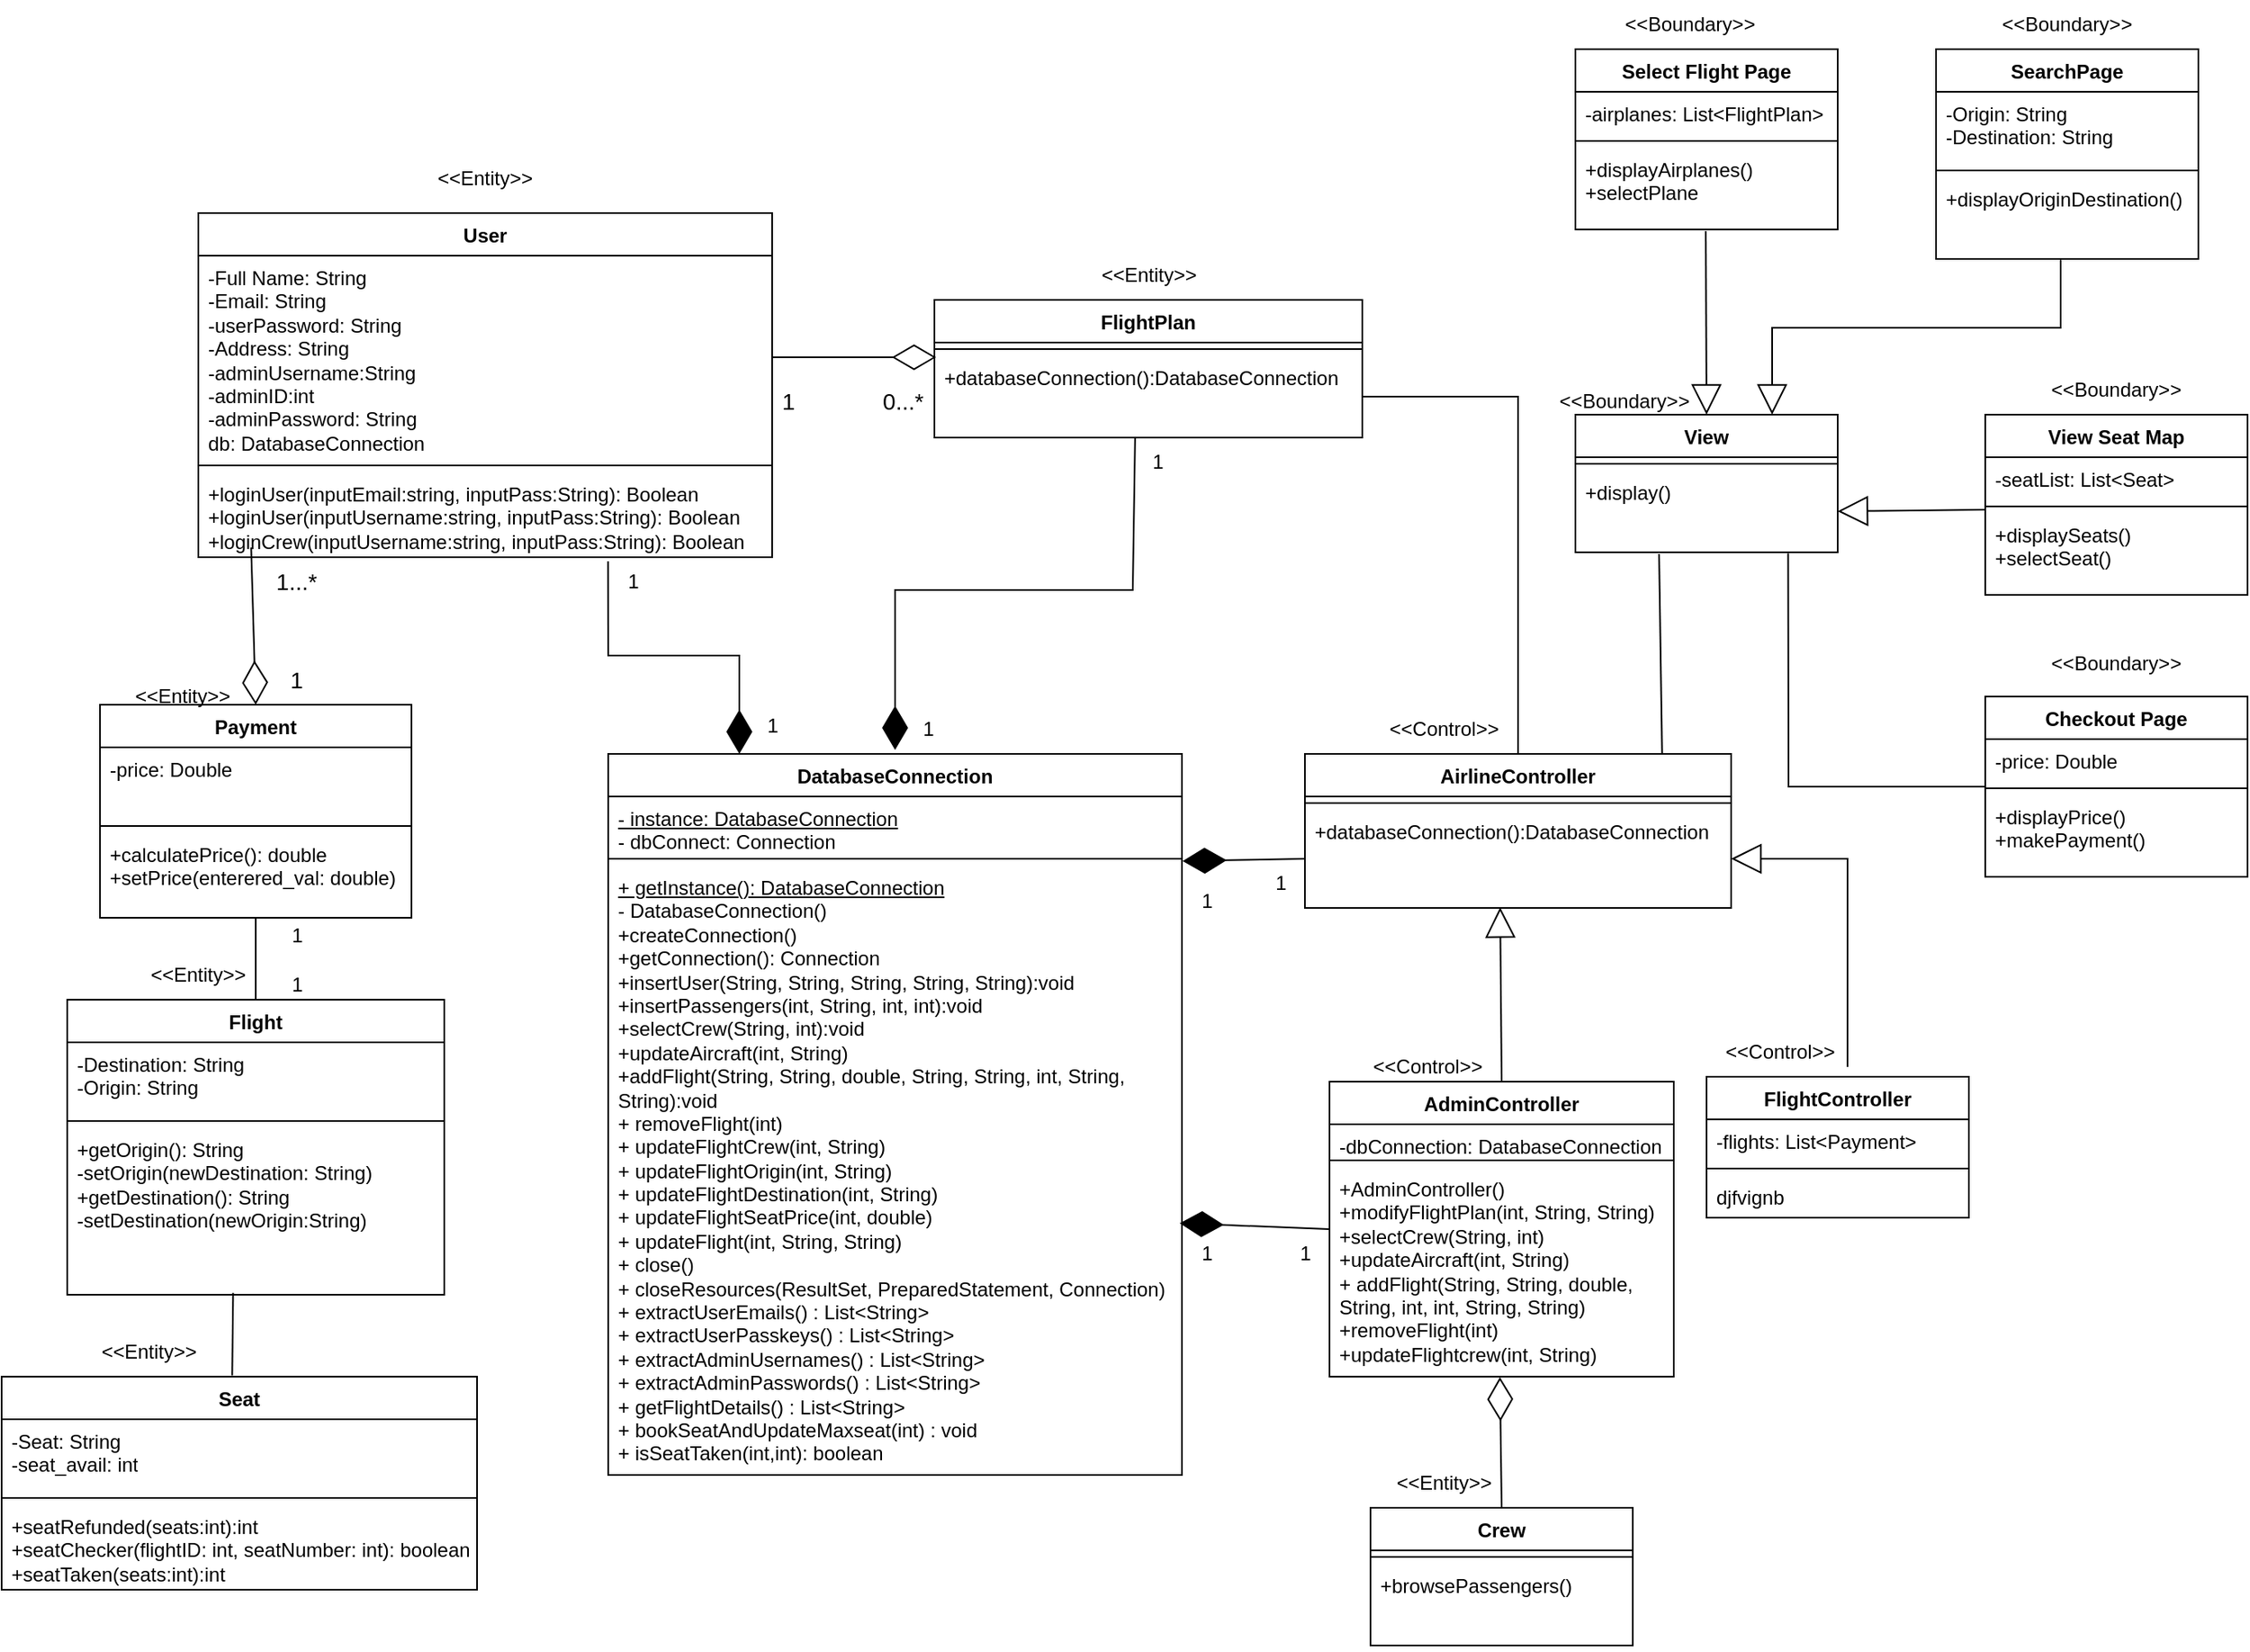 <mxfile version="22.1.5" type="google">
  <diagram id="C5RBs43oDa-KdzZeNtuy" name="Page-1">
    <mxGraphModel grid="1" page="1" gridSize="10" guides="1" tooltips="1" connect="1" arrows="1" fold="1" pageScale="1" pageWidth="827" pageHeight="1169" math="0" shadow="0">
      <root>
        <mxCell id="WIyWlLk6GJQsqaUBKTNV-0" />
        <mxCell id="WIyWlLk6GJQsqaUBKTNV-1" parent="WIyWlLk6GJQsqaUBKTNV-0" />
        <mxCell id="6pDcwxecMCzJk17_jxcg-12" value="" style="endArrow=block;endSize=16;endFill=0;html=1;rounded=0;exitX=0.497;exitY=1.02;exitDx=0;exitDy=0;entryX=0.5;entryY=0;entryDx=0;entryDy=0;exitPerimeter=0;" edge="1" parent="WIyWlLk6GJQsqaUBKTNV-1" source="Yz03TkBFd3FAtbBoqeUl-18" target="Yz03TkBFd3FAtbBoqeUl-6">
          <mxGeometry width="160" relative="1" as="geometry">
            <mxPoint x="360" y="264.5" as="sourcePoint" />
            <mxPoint x="230" y="391.5" as="targetPoint" />
          </mxGeometry>
        </mxCell>
        <mxCell id="6pDcwxecMCzJk17_jxcg-15" value="" style="endArrow=none;html=1;rounded=0;exitX=0;exitY=0.5;exitDx=0;exitDy=0;entryX=0.811;entryY=1.013;entryDx=0;entryDy=0;entryPerimeter=0;" edge="1" parent="WIyWlLk6GJQsqaUBKTNV-1" source="Yz03TkBFd3FAtbBoqeUl-27" target="Yz03TkBFd3FAtbBoqeUl-9">
          <mxGeometry width="50" height="50" relative="1" as="geometry">
            <mxPoint x="720" y="590" as="sourcePoint" />
            <mxPoint x="635" y="314" as="targetPoint" />
            <Array as="points">
              <mxPoint x="280" y="640" />
            </Array>
          </mxGeometry>
        </mxCell>
        <mxCell id="6pDcwxecMCzJk17_jxcg-11" value="" style="endArrow=none;html=1;rounded=0;exitX=0.838;exitY=0;exitDx=0;exitDy=0;entryX=0.319;entryY=1.02;entryDx=0;entryDy=0;entryPerimeter=0;exitPerimeter=0;" edge="1" parent="WIyWlLk6GJQsqaUBKTNV-1" source="6pDcwxecMCzJk17_jxcg-34" target="Yz03TkBFd3FAtbBoqeUl-9">
          <mxGeometry width="50" height="50" relative="1" as="geometry">
            <mxPoint x="495" y="440" as="sourcePoint" />
            <mxPoint x="565" y="314" as="targetPoint" />
          </mxGeometry>
        </mxCell>
        <mxCell id="6pDcwxecMCzJk17_jxcg-9" value="" style="endArrow=block;endSize=16;endFill=0;html=1;rounded=0;exitX=0.5;exitY=0;exitDx=0;exitDy=0;entryX=0.458;entryY=0.994;entryDx=0;entryDy=0;entryPerimeter=0;" edge="1" parent="WIyWlLk6GJQsqaUBKTNV-1" target="6pDcwxecMCzJk17_jxcg-37" source="XVTEqxzYhXXpI4xNcSpc-2">
          <mxGeometry width="160" relative="1" as="geometry">
            <mxPoint x="260" y="730" as="sourcePoint" />
            <mxPoint x="428" y="687.012" as="targetPoint" />
          </mxGeometry>
        </mxCell>
        <mxCell id="Yz03TkBFd3FAtbBoqeUl-4" value="" style="endArrow=none;html=1;rounded=0;exitX=0.5;exitY=0;exitDx=0;exitDy=0;entryX=1;entryY=0.5;entryDx=0;entryDy=0;" edge="1" parent="WIyWlLk6GJQsqaUBKTNV-1" source="6pDcwxecMCzJk17_jxcg-34" target="LZ5K889gVJkAt_bsuOOK-11">
          <mxGeometry width="50" height="50" relative="1" as="geometry">
            <mxPoint x="425" y="440" as="sourcePoint" />
            <mxPoint x="404" y="213" as="targetPoint" />
            <Array as="points">
              <mxPoint x="115" y="402" />
            </Array>
          </mxGeometry>
        </mxCell>
        <mxCell id="6pDcwxecMCzJk17_jxcg-13" value="" style="endArrow=block;endSize=16;endFill=0;html=1;rounded=0;exitX=0.475;exitY=1.012;exitDx=0;exitDy=0;exitPerimeter=0;entryX=0.75;entryY=0;entryDx=0;entryDy=0;" edge="1" parent="WIyWlLk6GJQsqaUBKTNV-1" source="Yz03TkBFd3FAtbBoqeUl-13" target="Yz03TkBFd3FAtbBoqeUl-6">
          <mxGeometry width="160" relative="1" as="geometry">
            <mxPoint x="790" y="267" as="sourcePoint" />
            <mxPoint x="446" y="370" as="targetPoint" />
            <Array as="points">
              <mxPoint x="446" y="360" />
              <mxPoint x="270" y="360" />
            </Array>
          </mxGeometry>
        </mxCell>
        <mxCell id="6pDcwxecMCzJk17_jxcg-18" value="&amp;lt;&amp;lt;Control&amp;gt;&amp;gt;" style="text;html=1;strokeColor=none;fillColor=none;align=center;verticalAlign=middle;whiteSpace=wrap;rounded=0;" vertex="1" parent="WIyWlLk6GJQsqaUBKTNV-1">
          <mxGeometry x="40" y="590" width="60" height="30" as="geometry" />
        </mxCell>
        <mxCell id="6pDcwxecMCzJk17_jxcg-16" value="&amp;lt;&amp;lt;Control&amp;gt;&amp;gt;" style="text;html=1;strokeColor=none;fillColor=none;align=center;verticalAlign=middle;whiteSpace=wrap;rounded=0;" vertex="1" parent="WIyWlLk6GJQsqaUBKTNV-1">
          <mxGeometry x="30" y="796" width="60" height="30" as="geometry" />
        </mxCell>
        <mxCell id="6pDcwxecMCzJk17_jxcg-14" value="" style="endArrow=block;endSize=16;endFill=0;html=1;rounded=0;exitX=0;exitY=-0.04;exitDx=0;exitDy=0;entryX=1;entryY=0.5;entryDx=0;entryDy=0;exitPerimeter=0;" edge="1" parent="WIyWlLk6GJQsqaUBKTNV-1" source="Yz03TkBFd3FAtbBoqeUl-22" target="Yz03TkBFd3FAtbBoqeUl-9">
          <mxGeometry width="160" relative="1" as="geometry">
            <mxPoint x="770" y="477" as="sourcePoint" />
            <mxPoint x="670" y="300.5" as="targetPoint" />
          </mxGeometry>
        </mxCell>
        <mxCell id="6pDcwxecMCzJk17_jxcg-20" value="&amp;lt;&amp;lt;Boundary&amp;gt;&amp;gt;" style="text;html=1;strokeColor=none;fillColor=none;align=center;verticalAlign=middle;whiteSpace=wrap;rounded=0;" vertex="1" parent="WIyWlLk6GJQsqaUBKTNV-1">
          <mxGeometry x="190" y="160" width="60" height="30" as="geometry" />
        </mxCell>
        <mxCell id="6pDcwxecMCzJk17_jxcg-19" value="&amp;lt;&amp;lt;Boundary&amp;gt;&amp;gt;" style="text;html=1;strokeColor=none;fillColor=none;align=center;verticalAlign=middle;whiteSpace=wrap;rounded=0;" vertex="1" parent="WIyWlLk6GJQsqaUBKTNV-1">
          <mxGeometry x="150" y="390" width="60" height="30" as="geometry" />
        </mxCell>
        <mxCell id="6pDcwxecMCzJk17_jxcg-17" value="&amp;lt;&amp;lt;Control&amp;gt;&amp;gt;" style="text;html=1;strokeColor=none;fillColor=none;align=center;verticalAlign=middle;whiteSpace=wrap;rounded=0;" vertex="1" parent="WIyWlLk6GJQsqaUBKTNV-1">
          <mxGeometry x="245" y="787" width="60" height="30" as="geometry" />
        </mxCell>
        <mxCell id="Yz03TkBFd3FAtbBoqeUl-5" value="" style="endArrow=none;html=1;rounded=0;entryX=0.44;entryY=0.989;entryDx=0;entryDy=0;entryPerimeter=0;exitX=0.485;exitY=-0.006;exitDx=0;exitDy=0;exitPerimeter=0;" edge="1" parent="WIyWlLk6GJQsqaUBKTNV-1" source="bgtgCMK5aEXu05F9IUnw-32" target="bgtgCMK5aEXu05F9IUnw-29">
          <mxGeometry width="50" height="50" relative="1" as="geometry">
            <mxPoint x="40" y="576" as="sourcePoint" />
            <mxPoint x="40" y="484" as="targetPoint" />
            <Array as="points" />
          </mxGeometry>
        </mxCell>
        <mxCell id="6pDcwxecMCzJk17_jxcg-10" value="" style="endArrow=block;endSize=16;endFill=0;html=1;rounded=0;exitX=1.183;exitY=0.8;exitDx=0;exitDy=0;entryX=1;entryY=0.5;entryDx=0;entryDy=0;exitPerimeter=0;" edge="1" parent="WIyWlLk6GJQsqaUBKTNV-1" target="6pDcwxecMCzJk17_jxcg-37" source="6pDcwxecMCzJk17_jxcg-17">
          <mxGeometry width="160" relative="1" as="geometry">
            <mxPoint x="555" y="746" as="sourcePoint" />
            <mxPoint x="498.08" y="687.012" as="targetPoint" />
            <Array as="points">
              <mxPoint x="316" y="684" />
            </Array>
          </mxGeometry>
        </mxCell>
        <mxCell id="bgtgCMK5aEXu05F9IUnw-9" value="" style="endArrow=diamondThin;endFill=0;endSize=24;html=1;rounded=0;exitX=1;exitY=0.5;exitDx=0;exitDy=0;entryX=0.004;entryY=0.02;entryDx=0;entryDy=0;entryPerimeter=0;" edge="1" parent="WIyWlLk6GJQsqaUBKTNV-1" source="bgtgCMK5aEXu05F9IUnw-15" target="LZ5K889gVJkAt_bsuOOK-11">
          <mxGeometry width="160" relative="1" as="geometry">
            <mxPoint x="90" y="140" as="sourcePoint" />
            <mxPoint x="180" y="200" as="targetPoint" />
            <Array as="points" />
          </mxGeometry>
        </mxCell>
        <mxCell id="6pDcwxecMCzJk17_jxcg-21" value="&amp;lt;&amp;lt;Boundary&amp;gt;&amp;gt;" style="text;html=1;strokeColor=none;fillColor=none;align=center;verticalAlign=middle;whiteSpace=wrap;rounded=0;" vertex="1" parent="WIyWlLk6GJQsqaUBKTNV-1">
          <mxGeometry x="420" y="160" width="60" height="30" as="geometry" />
        </mxCell>
        <mxCell id="6pDcwxecMCzJk17_jxcg-22" value="&amp;lt;&amp;lt;Boundary&amp;gt;&amp;gt;" style="text;html=1;strokeColor=none;fillColor=none;align=center;verticalAlign=middle;whiteSpace=wrap;rounded=0;" vertex="1" parent="WIyWlLk6GJQsqaUBKTNV-1">
          <mxGeometry x="450" y="383" width="60" height="30" as="geometry" />
        </mxCell>
        <mxCell id="6pDcwxecMCzJk17_jxcg-23" value="&amp;lt;&amp;lt;Boundary&amp;gt;&amp;gt;" style="text;html=1;strokeColor=none;fillColor=none;align=center;verticalAlign=middle;whiteSpace=wrap;rounded=0;" vertex="1" parent="WIyWlLk6GJQsqaUBKTNV-1">
          <mxGeometry x="450" y="550" width="60" height="30" as="geometry" />
        </mxCell>
        <mxCell id="6pDcwxecMCzJk17_jxcg-25" value="&amp;lt;&amp;lt;Entity&amp;gt;&amp;gt;" style="text;html=1;strokeColor=none;fillColor=none;align=center;verticalAlign=middle;whiteSpace=wrap;rounded=0;" vertex="1" parent="WIyWlLk6GJQsqaUBKTNV-1">
          <mxGeometry x="-140.5" y="313" width="60" height="30" as="geometry" />
        </mxCell>
        <mxCell id="6pDcwxecMCzJk17_jxcg-27" value="&amp;lt;&amp;lt;Entity&amp;gt;&amp;gt;" style="text;html=1;strokeColor=none;fillColor=none;align=center;verticalAlign=middle;whiteSpace=wrap;rounded=0;" vertex="1" parent="WIyWlLk6GJQsqaUBKTNV-1">
          <mxGeometry x="-545" y="254" width="60" height="30" as="geometry" />
        </mxCell>
        <mxCell id="6pDcwxecMCzJk17_jxcg-28" value="&amp;lt;&amp;lt;Entity&amp;gt;&amp;gt;" style="text;html=1;strokeColor=none;fillColor=none;align=center;verticalAlign=middle;whiteSpace=wrap;rounded=0;" vertex="1" parent="WIyWlLk6GJQsqaUBKTNV-1">
          <mxGeometry x="-750" y="970" width="60" height="30" as="geometry" />
        </mxCell>
        <mxCell id="Yz03TkBFd3FAtbBoqeUl-6" value="View" style="swimlane;fontStyle=1;align=center;verticalAlign=top;childLayout=stackLayout;horizontal=1;startSize=26;horizontalStack=0;resizeParent=1;resizeParentMax=0;resizeLast=0;collapsible=1;marginBottom=0;whiteSpace=wrap;html=1;" vertex="1" parent="WIyWlLk6GJQsqaUBKTNV-1">
          <mxGeometry x="150" y="413" width="160" height="84" as="geometry" />
        </mxCell>
        <mxCell id="Yz03TkBFd3FAtbBoqeUl-8" value="" style="line;strokeWidth=1;fillColor=none;align=left;verticalAlign=middle;spacingTop=-1;spacingLeft=3;spacingRight=3;rotatable=0;labelPosition=right;points=[];portConstraint=eastwest;strokeColor=inherit;" vertex="1" parent="Yz03TkBFd3FAtbBoqeUl-6">
          <mxGeometry y="26" width="160" height="8" as="geometry" />
        </mxCell>
        <mxCell id="Yz03TkBFd3FAtbBoqeUl-9" value="+display()" style="text;strokeColor=none;fillColor=none;align=left;verticalAlign=top;spacingLeft=4;spacingRight=4;overflow=hidden;rotatable=0;points=[[0,0.5],[1,0.5]];portConstraint=eastwest;whiteSpace=wrap;html=1;" vertex="1" parent="Yz03TkBFd3FAtbBoqeUl-6">
          <mxGeometry y="34" width="160" height="50" as="geometry" />
        </mxCell>
        <mxCell id="Yz03TkBFd3FAtbBoqeUl-10" value="SearchPage" style="swimlane;fontStyle=1;align=center;verticalAlign=top;childLayout=stackLayout;horizontal=1;startSize=26;horizontalStack=0;resizeParent=1;resizeParentMax=0;resizeLast=0;collapsible=1;marginBottom=0;whiteSpace=wrap;html=1;" vertex="1" parent="WIyWlLk6GJQsqaUBKTNV-1">
          <mxGeometry x="370" y="190" width="160" height="128" as="geometry" />
        </mxCell>
        <mxCell id="Yz03TkBFd3FAtbBoqeUl-11" value="-Origin: String&lt;br&gt;-Destination: String" style="text;strokeColor=none;fillColor=none;align=left;verticalAlign=top;spacingLeft=4;spacingRight=4;overflow=hidden;rotatable=0;points=[[0,0.5],[1,0.5]];portConstraint=eastwest;whiteSpace=wrap;html=1;" vertex="1" parent="Yz03TkBFd3FAtbBoqeUl-10">
          <mxGeometry y="26" width="160" height="44" as="geometry" />
        </mxCell>
        <mxCell id="Yz03TkBFd3FAtbBoqeUl-12" value="" style="line;strokeWidth=1;fillColor=none;align=left;verticalAlign=middle;spacingTop=-1;spacingLeft=3;spacingRight=3;rotatable=0;labelPosition=right;points=[];portConstraint=eastwest;strokeColor=inherit;" vertex="1" parent="Yz03TkBFd3FAtbBoqeUl-10">
          <mxGeometry y="70" width="160" height="8" as="geometry" />
        </mxCell>
        <mxCell id="Yz03TkBFd3FAtbBoqeUl-13" value="+displayOriginDestination()" style="text;strokeColor=none;fillColor=none;align=left;verticalAlign=top;spacingLeft=4;spacingRight=4;overflow=hidden;rotatable=0;points=[[0,0.5],[1,0.5]];portConstraint=eastwest;whiteSpace=wrap;html=1;" vertex="1" parent="Yz03TkBFd3FAtbBoqeUl-10">
          <mxGeometry y="78" width="160" height="50" as="geometry" />
        </mxCell>
        <mxCell id="6pDcwxecMCzJk17_jxcg-34" value="AirlineController" style="swimlane;fontStyle=1;align=center;verticalAlign=top;childLayout=stackLayout;horizontal=1;startSize=26;horizontalStack=0;resizeParent=1;resizeParentMax=0;resizeLast=0;collapsible=1;marginBottom=0;whiteSpace=wrap;html=1;" vertex="1" parent="WIyWlLk6GJQsqaUBKTNV-1">
          <mxGeometry x="-15" y="620" width="260" height="94" as="geometry" />
        </mxCell>
        <mxCell id="6pDcwxecMCzJk17_jxcg-36" value="" style="line;strokeWidth=1;fillColor=none;align=left;verticalAlign=middle;spacingTop=-1;spacingLeft=3;spacingRight=3;rotatable=0;labelPosition=right;points=[];portConstraint=eastwest;strokeColor=inherit;" vertex="1" parent="6pDcwxecMCzJk17_jxcg-34">
          <mxGeometry y="26" width="260" height="8" as="geometry" />
        </mxCell>
        <mxCell id="6pDcwxecMCzJk17_jxcg-37" value="+databaseConnection():DatabaseConnection" style="text;strokeColor=none;fillColor=none;align=left;verticalAlign=top;spacingLeft=4;spacingRight=4;overflow=hidden;rotatable=0;points=[[0,0.5],[1,0.5]];portConstraint=eastwest;whiteSpace=wrap;html=1;" vertex="1" parent="6pDcwxecMCzJk17_jxcg-34">
          <mxGeometry y="34" width="260" height="60" as="geometry" />
        </mxCell>
        <mxCell id="Yz03TkBFd3FAtbBoqeUl-15" value="Select Flight Page" style="swimlane;fontStyle=1;align=center;verticalAlign=top;childLayout=stackLayout;horizontal=1;startSize=26;horizontalStack=0;resizeParent=1;resizeParentMax=0;resizeLast=0;collapsible=1;marginBottom=0;whiteSpace=wrap;html=1;" vertex="1" parent="WIyWlLk6GJQsqaUBKTNV-1">
          <mxGeometry x="150" y="190" width="160" height="110" as="geometry" />
        </mxCell>
        <mxCell id="Yz03TkBFd3FAtbBoqeUl-16" value="-airplanes: List&amp;lt;FlightPlan&amp;gt;" style="text;strokeColor=none;fillColor=none;align=left;verticalAlign=top;spacingLeft=4;spacingRight=4;overflow=hidden;rotatable=0;points=[[0,0.5],[1,0.5]];portConstraint=eastwest;whiteSpace=wrap;html=1;" vertex="1" parent="Yz03TkBFd3FAtbBoqeUl-15">
          <mxGeometry y="26" width="160" height="26" as="geometry" />
        </mxCell>
        <mxCell id="Yz03TkBFd3FAtbBoqeUl-17" value="" style="line;strokeWidth=1;fillColor=none;align=left;verticalAlign=middle;spacingTop=-1;spacingLeft=3;spacingRight=3;rotatable=0;labelPosition=right;points=[];portConstraint=eastwest;strokeColor=inherit;" vertex="1" parent="Yz03TkBFd3FAtbBoqeUl-15">
          <mxGeometry y="52" width="160" height="8" as="geometry" />
        </mxCell>
        <mxCell id="Yz03TkBFd3FAtbBoqeUl-18" value="+displayAirplanes()&lt;br&gt;+selectPlane" style="text;strokeColor=none;fillColor=none;align=left;verticalAlign=top;spacingLeft=4;spacingRight=4;overflow=hidden;rotatable=0;points=[[0,0.5],[1,0.5]];portConstraint=eastwest;whiteSpace=wrap;html=1;" vertex="1" parent="Yz03TkBFd3FAtbBoqeUl-15">
          <mxGeometry y="60" width="160" height="50" as="geometry" />
        </mxCell>
        <mxCell id="bgtgCMK5aEXu05F9IUnw-14" value="User" style="swimlane;fontStyle=1;align=center;verticalAlign=top;childLayout=stackLayout;horizontal=1;startSize=26;horizontalStack=0;resizeParent=1;resizeParentMax=0;resizeLast=0;collapsible=1;marginBottom=0;whiteSpace=wrap;html=1;" vertex="1" parent="WIyWlLk6GJQsqaUBKTNV-1">
          <mxGeometry x="-690" y="290" width="350" height="210" as="geometry" />
        </mxCell>
        <mxCell id="bgtgCMK5aEXu05F9IUnw-15" value="-Full Name: String&lt;br&gt;-Email: String&lt;br&gt;-userPassword: String&lt;br&gt;-Address: String&lt;br&gt;-adminUsername:String&lt;br&gt;-adminID:int&lt;br&gt;-adminPassword: String&lt;br&gt;db: DatabaseConnection" style="text;strokeColor=none;fillColor=none;align=left;verticalAlign=top;spacingLeft=4;spacingRight=4;overflow=hidden;rotatable=0;points=[[0,0.5],[1,0.5]];portConstraint=eastwest;whiteSpace=wrap;html=1;" vertex="1" parent="bgtgCMK5aEXu05F9IUnw-14">
          <mxGeometry y="26" width="350" height="124" as="geometry" />
        </mxCell>
        <mxCell id="bgtgCMK5aEXu05F9IUnw-16" value="" style="line;strokeWidth=1;fillColor=none;align=left;verticalAlign=middle;spacingTop=-1;spacingLeft=3;spacingRight=3;rotatable=0;labelPosition=right;points=[];portConstraint=eastwest;strokeColor=inherit;" vertex="1" parent="bgtgCMK5aEXu05F9IUnw-14">
          <mxGeometry y="150" width="350" height="8" as="geometry" />
        </mxCell>
        <mxCell id="bgtgCMK5aEXu05F9IUnw-17" value="+loginUser(inputEmail:string, inputPass:String): Boolean&lt;br&gt;+loginUser(inputUsername:string, inputPass:String): Boolean&lt;br&gt;+loginCrew(inputUsername:string, inputPass:String): Boolean" style="text;strokeColor=none;fillColor=none;align=left;verticalAlign=top;spacingLeft=4;spacingRight=4;overflow=hidden;rotatable=0;points=[[0,0.5],[1,0.5]];portConstraint=eastwest;whiteSpace=wrap;html=1;" vertex="1" parent="bgtgCMK5aEXu05F9IUnw-14">
          <mxGeometry y="158" width="350" height="52" as="geometry" />
        </mxCell>
        <mxCell id="6pDcwxecMCzJk17_jxcg-45" value="FlightController" style="swimlane;fontStyle=1;align=center;verticalAlign=top;childLayout=stackLayout;horizontal=1;startSize=26;horizontalStack=0;resizeParent=1;resizeParentMax=0;resizeLast=0;collapsible=1;marginBottom=0;whiteSpace=wrap;html=1;" vertex="1" parent="WIyWlLk6GJQsqaUBKTNV-1">
          <mxGeometry x="230" y="817" width="160" height="86" as="geometry" />
        </mxCell>
        <mxCell id="6pDcwxecMCzJk17_jxcg-46" value="-flights: List&amp;lt;Payment&amp;gt;" style="text;strokeColor=none;fillColor=none;align=left;verticalAlign=top;spacingLeft=4;spacingRight=4;overflow=hidden;rotatable=0;points=[[0,0.5],[1,0.5]];portConstraint=eastwest;whiteSpace=wrap;html=1;" vertex="1" parent="6pDcwxecMCzJk17_jxcg-45">
          <mxGeometry y="26" width="160" height="26" as="geometry" />
        </mxCell>
        <mxCell id="6pDcwxecMCzJk17_jxcg-47" value="" style="line;strokeWidth=1;fillColor=none;align=left;verticalAlign=middle;spacingTop=-1;spacingLeft=3;spacingRight=3;rotatable=0;labelPosition=right;points=[];portConstraint=eastwest;strokeColor=inherit;" vertex="1" parent="6pDcwxecMCzJk17_jxcg-45">
          <mxGeometry y="52" width="160" height="8" as="geometry" />
        </mxCell>
        <mxCell id="6pDcwxecMCzJk17_jxcg-49" value="djfvignb" style="text;strokeColor=none;fillColor=none;align=left;verticalAlign=top;spacingLeft=4;spacingRight=4;overflow=hidden;rotatable=0;points=[[0,0.5],[1,0.5]];portConstraint=eastwest;whiteSpace=wrap;html=1;" vertex="1" parent="6pDcwxecMCzJk17_jxcg-45">
          <mxGeometry y="60" width="160" height="26" as="geometry" />
        </mxCell>
        <mxCell id="bgtgCMK5aEXu05F9IUnw-30" value="" style="endArrow=diamondThin;endFill=0;endSize=24;html=1;rounded=0;exitX=0.092;exitY=0.886;exitDx=0;exitDy=0;exitPerimeter=0;entryX=0.5;entryY=0;entryDx=0;entryDy=0;" edge="1" parent="WIyWlLk6GJQsqaUBKTNV-1" source="bgtgCMK5aEXu05F9IUnw-17" target="LZ5K889gVJkAt_bsuOOK-1">
          <mxGeometry width="160" relative="1" as="geometry">
            <mxPoint x="55" y="140" as="sourcePoint" />
            <mxPoint y="240" as="targetPoint" />
          </mxGeometry>
        </mxCell>
        <mxCell id="bgtgCMK5aEXu05F9IUnw-26" value="Flight" style="swimlane;fontStyle=1;align=center;verticalAlign=top;childLayout=stackLayout;horizontal=1;startSize=26;horizontalStack=0;resizeParent=1;resizeParentMax=0;resizeLast=0;collapsible=1;marginBottom=0;whiteSpace=wrap;html=1;" vertex="1" parent="WIyWlLk6GJQsqaUBKTNV-1">
          <mxGeometry x="-770" y="770" width="230" height="180" as="geometry" />
        </mxCell>
        <mxCell id="bgtgCMK5aEXu05F9IUnw-27" value="-Destination: String&lt;br&gt;-Origin: String" style="text;strokeColor=none;fillColor=none;align=left;verticalAlign=top;spacingLeft=4;spacingRight=4;overflow=hidden;rotatable=0;points=[[0,0.5],[1,0.5]];portConstraint=eastwest;whiteSpace=wrap;html=1;" vertex="1" parent="bgtgCMK5aEXu05F9IUnw-26">
          <mxGeometry y="26" width="230" height="44" as="geometry" />
        </mxCell>
        <mxCell id="bgtgCMK5aEXu05F9IUnw-28" value="" style="line;strokeWidth=1;fillColor=none;align=left;verticalAlign=middle;spacingTop=-1;spacingLeft=3;spacingRight=3;rotatable=0;labelPosition=right;points=[];portConstraint=eastwest;strokeColor=inherit;" vertex="1" parent="bgtgCMK5aEXu05F9IUnw-26">
          <mxGeometry y="70" width="230" height="8" as="geometry" />
        </mxCell>
        <mxCell id="bgtgCMK5aEXu05F9IUnw-29" value="+getOrigin(): String&lt;br&gt;-setOrigin(newDestination: String)&lt;br&gt;+getDestination(): String&lt;br&gt;-setDestination(newOrigin:String)" style="text;strokeColor=none;fillColor=none;align=left;verticalAlign=top;spacingLeft=4;spacingRight=4;overflow=hidden;rotatable=0;points=[[0,0.5],[1,0.5]];portConstraint=eastwest;whiteSpace=wrap;html=1;" vertex="1" parent="bgtgCMK5aEXu05F9IUnw-26">
          <mxGeometry y="78" width="230" height="102" as="geometry" />
        </mxCell>
        <mxCell id="Yz03TkBFd3FAtbBoqeUl-19" value="View Seat Map" style="swimlane;fontStyle=1;align=center;verticalAlign=top;childLayout=stackLayout;horizontal=1;startSize=26;horizontalStack=0;resizeParent=1;resizeParentMax=0;resizeLast=0;collapsible=1;marginBottom=0;whiteSpace=wrap;html=1;" vertex="1" parent="WIyWlLk6GJQsqaUBKTNV-1">
          <mxGeometry x="400" y="413" width="160" height="110" as="geometry" />
        </mxCell>
        <mxCell id="Yz03TkBFd3FAtbBoqeUl-20" value="-seatList: List&amp;lt;Seat&amp;gt;" style="text;strokeColor=none;fillColor=none;align=left;verticalAlign=top;spacingLeft=4;spacingRight=4;overflow=hidden;rotatable=0;points=[[0,0.5],[1,0.5]];portConstraint=eastwest;whiteSpace=wrap;html=1;" vertex="1" parent="Yz03TkBFd3FAtbBoqeUl-19">
          <mxGeometry y="26" width="160" height="26" as="geometry" />
        </mxCell>
        <mxCell id="Yz03TkBFd3FAtbBoqeUl-21" value="" style="line;strokeWidth=1;fillColor=none;align=left;verticalAlign=middle;spacingTop=-1;spacingLeft=3;spacingRight=3;rotatable=0;labelPosition=right;points=[];portConstraint=eastwest;strokeColor=inherit;" vertex="1" parent="Yz03TkBFd3FAtbBoqeUl-19">
          <mxGeometry y="52" width="160" height="8" as="geometry" />
        </mxCell>
        <mxCell id="Yz03TkBFd3FAtbBoqeUl-22" value="+displaySeats()&lt;br&gt;+selectSeat()" style="text;strokeColor=none;fillColor=none;align=left;verticalAlign=top;spacingLeft=4;spacingRight=4;overflow=hidden;rotatable=0;points=[[0,0.5],[1,0.5]];portConstraint=eastwest;whiteSpace=wrap;html=1;" vertex="1" parent="Yz03TkBFd3FAtbBoqeUl-19">
          <mxGeometry y="60" width="160" height="50" as="geometry" />
        </mxCell>
        <mxCell id="Yz03TkBFd3FAtbBoqeUl-27" value="Checkout Page" style="swimlane;fontStyle=1;align=center;verticalAlign=top;childLayout=stackLayout;horizontal=1;startSize=26;horizontalStack=0;resizeParent=1;resizeParentMax=0;resizeLast=0;collapsible=1;marginBottom=0;whiteSpace=wrap;html=1;" vertex="1" parent="WIyWlLk6GJQsqaUBKTNV-1">
          <mxGeometry x="400" y="585" width="160" height="110" as="geometry" />
        </mxCell>
        <mxCell id="Yz03TkBFd3FAtbBoqeUl-28" value="-price: Double" style="text;strokeColor=none;fillColor=none;align=left;verticalAlign=top;spacingLeft=4;spacingRight=4;overflow=hidden;rotatable=0;points=[[0,0.5],[1,0.5]];portConstraint=eastwest;whiteSpace=wrap;html=1;" vertex="1" parent="Yz03TkBFd3FAtbBoqeUl-27">
          <mxGeometry y="26" width="160" height="26" as="geometry" />
        </mxCell>
        <mxCell id="Yz03TkBFd3FAtbBoqeUl-29" value="" style="line;strokeWidth=1;fillColor=none;align=left;verticalAlign=middle;spacingTop=-1;spacingLeft=3;spacingRight=3;rotatable=0;labelPosition=right;points=[];portConstraint=eastwest;strokeColor=inherit;" vertex="1" parent="Yz03TkBFd3FAtbBoqeUl-27">
          <mxGeometry y="52" width="160" height="8" as="geometry" />
        </mxCell>
        <mxCell id="Yz03TkBFd3FAtbBoqeUl-30" value="+displayPrice()&lt;br&gt;+makePayment()" style="text;strokeColor=none;fillColor=none;align=left;verticalAlign=top;spacingLeft=4;spacingRight=4;overflow=hidden;rotatable=0;points=[[0,0.5],[1,0.5]];portConstraint=eastwest;whiteSpace=wrap;html=1;" vertex="1" parent="Yz03TkBFd3FAtbBoqeUl-27">
          <mxGeometry y="60" width="160" height="50" as="geometry" />
        </mxCell>
        <mxCell id="bgtgCMK5aEXu05F9IUnw-32" value="Seat" style="swimlane;fontStyle=1;align=center;verticalAlign=top;childLayout=stackLayout;horizontal=1;startSize=26;horizontalStack=0;resizeParent=1;resizeParentMax=0;resizeLast=0;collapsible=1;marginBottom=0;whiteSpace=wrap;html=1;" vertex="1" parent="WIyWlLk6GJQsqaUBKTNV-1">
          <mxGeometry x="-810" y="1000" width="290" height="130" as="geometry" />
        </mxCell>
        <mxCell id="bgtgCMK5aEXu05F9IUnw-33" value="-Seat: String&lt;br&gt;-seat_avail: int" style="text;strokeColor=none;fillColor=none;align=left;verticalAlign=top;spacingLeft=4;spacingRight=4;overflow=hidden;rotatable=0;points=[[0,0.5],[1,0.5]];portConstraint=eastwest;whiteSpace=wrap;html=1;" vertex="1" parent="bgtgCMK5aEXu05F9IUnw-32">
          <mxGeometry y="26" width="290" height="44" as="geometry" />
        </mxCell>
        <mxCell id="bgtgCMK5aEXu05F9IUnw-34" value="" style="line;strokeWidth=1;fillColor=none;align=left;verticalAlign=middle;spacingTop=-1;spacingLeft=3;spacingRight=3;rotatable=0;labelPosition=right;points=[];portConstraint=eastwest;strokeColor=inherit;" vertex="1" parent="bgtgCMK5aEXu05F9IUnw-32">
          <mxGeometry y="70" width="290" height="8" as="geometry" />
        </mxCell>
        <mxCell id="bgtgCMK5aEXu05F9IUnw-35" value="+seatRefunded(seats:int):int&lt;br&gt;+seatChecker(flightID: int, seatNumber: int): boolean&lt;br&gt;+seatTaken(seats:int):int" style="text;strokeColor=none;fillColor=none;align=left;verticalAlign=top;spacingLeft=4;spacingRight=4;overflow=hidden;rotatable=0;points=[[0,0.5],[1,0.5]];portConstraint=eastwest;whiteSpace=wrap;html=1;" vertex="1" parent="bgtgCMK5aEXu05F9IUnw-32">
          <mxGeometry y="78" width="290" height="52" as="geometry" />
        </mxCell>
        <mxCell id="6pDcwxecMCzJk17_jxcg-50" value="Crew" style="swimlane;fontStyle=1;align=center;verticalAlign=top;childLayout=stackLayout;horizontal=1;startSize=26;horizontalStack=0;resizeParent=1;resizeParentMax=0;resizeLast=0;collapsible=1;marginBottom=0;whiteSpace=wrap;html=1;" vertex="1" parent="WIyWlLk6GJQsqaUBKTNV-1">
          <mxGeometry x="25" y="1080" width="160" height="84" as="geometry" />
        </mxCell>
        <mxCell id="6pDcwxecMCzJk17_jxcg-52" value="" style="line;strokeWidth=1;fillColor=none;align=left;verticalAlign=middle;spacingTop=-1;spacingLeft=3;spacingRight=3;rotatable=0;labelPosition=right;points=[];portConstraint=eastwest;strokeColor=inherit;" vertex="1" parent="6pDcwxecMCzJk17_jxcg-50">
          <mxGeometry y="26" width="160" height="8" as="geometry" />
        </mxCell>
        <mxCell id="6pDcwxecMCzJk17_jxcg-53" value="+browsePassengers()&lt;br&gt;" style="text;strokeColor=none;fillColor=none;align=left;verticalAlign=top;spacingLeft=4;spacingRight=4;overflow=hidden;rotatable=0;points=[[0,0.5],[1,0.5]];portConstraint=eastwest;whiteSpace=wrap;html=1;" vertex="1" parent="6pDcwxecMCzJk17_jxcg-50">
          <mxGeometry y="34" width="160" height="50" as="geometry" />
        </mxCell>
        <mxCell id="6pDcwxecMCzJk17_jxcg-59" value="" style="endArrow=diamondThin;endFill=0;endSize=24;html=1;rounded=0;exitX=0.5;exitY=0;exitDx=0;exitDy=0;entryX=0.495;entryY=1.002;entryDx=0;entryDy=0;entryPerimeter=0;" edge="1" parent="WIyWlLk6GJQsqaUBKTNV-1" source="6pDcwxecMCzJk17_jxcg-50" target="XVTEqxzYhXXpI4xNcSpc-5">
          <mxGeometry width="160" relative="1" as="geometry">
            <mxPoint x="90" y="641" as="sourcePoint" />
            <mxPoint x="131.84" y="848.97" as="targetPoint" />
          </mxGeometry>
        </mxCell>
        <mxCell id="LZ5K889gVJkAt_bsuOOK-0" value="&amp;lt;&amp;lt;Entity&amp;gt;&amp;gt;" style="text;html=1;strokeColor=none;fillColor=none;align=center;verticalAlign=middle;whiteSpace=wrap;rounded=0;" vertex="1" parent="WIyWlLk6GJQsqaUBKTNV-1">
          <mxGeometry x="40" y="1050" width="60" height="30" as="geometry" />
        </mxCell>
        <mxCell id="LZ5K889gVJkAt_bsuOOK-1" value="Payment" style="swimlane;fontStyle=1;align=center;verticalAlign=top;childLayout=stackLayout;horizontal=1;startSize=26;horizontalStack=0;resizeParent=1;resizeParentMax=0;resizeLast=0;collapsible=1;marginBottom=0;whiteSpace=wrap;html=1;" vertex="1" parent="WIyWlLk6GJQsqaUBKTNV-1">
          <mxGeometry x="-750" y="590" width="190" height="130" as="geometry" />
        </mxCell>
        <mxCell id="LZ5K889gVJkAt_bsuOOK-2" value="-price: Double" style="text;strokeColor=none;fillColor=none;align=left;verticalAlign=top;spacingLeft=4;spacingRight=4;overflow=hidden;rotatable=0;points=[[0,0.5],[1,0.5]];portConstraint=eastwest;whiteSpace=wrap;html=1;" vertex="1" parent="LZ5K889gVJkAt_bsuOOK-1">
          <mxGeometry y="26" width="190" height="44" as="geometry" />
        </mxCell>
        <mxCell id="LZ5K889gVJkAt_bsuOOK-3" value="" style="line;strokeWidth=1;fillColor=none;align=left;verticalAlign=middle;spacingTop=-1;spacingLeft=3;spacingRight=3;rotatable=0;labelPosition=right;points=[];portConstraint=eastwest;strokeColor=inherit;" vertex="1" parent="LZ5K889gVJkAt_bsuOOK-1">
          <mxGeometry y="70" width="190" height="8" as="geometry" />
        </mxCell>
        <mxCell id="LZ5K889gVJkAt_bsuOOK-4" value="+calculatePrice(): double&lt;br&gt;+setPrice(enterered_val: double)" style="text;strokeColor=none;fillColor=none;align=left;verticalAlign=top;spacingLeft=4;spacingRight=4;overflow=hidden;rotatable=0;points=[[0,0.5],[1,0.5]];portConstraint=eastwest;whiteSpace=wrap;html=1;" vertex="1" parent="LZ5K889gVJkAt_bsuOOK-1">
          <mxGeometry y="78" width="190" height="52" as="geometry" />
        </mxCell>
        <mxCell id="LZ5K889gVJkAt_bsuOOK-5" value="" style="endArrow=none;html=1;rounded=0;exitX=0.5;exitY=0;exitDx=0;exitDy=0;entryX=0.5;entryY=1;entryDx=0;entryDy=0;" edge="1" parent="WIyWlLk6GJQsqaUBKTNV-1" source="bgtgCMK5aEXu05F9IUnw-26" target="LZ5K889gVJkAt_bsuOOK-1">
          <mxGeometry width="50" height="50" relative="1" as="geometry">
            <mxPoint x="60" y="500" as="sourcePoint" />
            <mxPoint x="-457.75" y="623.588" as="targetPoint" />
          </mxGeometry>
        </mxCell>
        <mxCell id="LZ5K889gVJkAt_bsuOOK-6" value="&amp;lt;&amp;lt;Entity&amp;gt;&amp;gt;" style="text;html=1;strokeColor=none;fillColor=none;align=center;verticalAlign=middle;whiteSpace=wrap;rounded=0;" vertex="1" parent="WIyWlLk6GJQsqaUBKTNV-1">
          <mxGeometry x="-720" y="740" width="60" height="30" as="geometry" />
        </mxCell>
        <mxCell id="LZ5K889gVJkAt_bsuOOK-8" value="FlightPlan" style="swimlane;fontStyle=1;align=center;verticalAlign=top;childLayout=stackLayout;horizontal=1;startSize=26;horizontalStack=0;resizeParent=1;resizeParentMax=0;resizeLast=0;collapsible=1;marginBottom=0;whiteSpace=wrap;html=1;" vertex="1" parent="WIyWlLk6GJQsqaUBKTNV-1">
          <mxGeometry x="-241" y="343" width="261" height="84" as="geometry" />
        </mxCell>
        <mxCell id="LZ5K889gVJkAt_bsuOOK-10" value="" style="line;strokeWidth=1;fillColor=none;align=left;verticalAlign=middle;spacingTop=-1;spacingLeft=3;spacingRight=3;rotatable=0;labelPosition=right;points=[];portConstraint=eastwest;strokeColor=inherit;" vertex="1" parent="LZ5K889gVJkAt_bsuOOK-8">
          <mxGeometry y="26" width="261" height="8" as="geometry" />
        </mxCell>
        <mxCell id="LZ5K889gVJkAt_bsuOOK-11" value="+databaseConnection():DatabaseConnection" style="text;strokeColor=none;fillColor=none;align=left;verticalAlign=top;spacingLeft=4;spacingRight=4;overflow=hidden;rotatable=0;points=[[0,0.5],[1,0.5]];portConstraint=eastwest;whiteSpace=wrap;html=1;" vertex="1" parent="LZ5K889gVJkAt_bsuOOK-8">
          <mxGeometry y="34" width="261" height="50" as="geometry" />
        </mxCell>
        <mxCell id="XVTEqxzYhXXpI4xNcSpc-2" value="AdminController&lt;br&gt;" style="swimlane;fontStyle=1;align=center;verticalAlign=top;childLayout=stackLayout;horizontal=1;startSize=26;horizontalStack=0;resizeParent=1;resizeParentMax=0;resizeLast=0;collapsible=1;marginBottom=0;whiteSpace=wrap;html=1;" vertex="1" parent="WIyWlLk6GJQsqaUBKTNV-1">
          <mxGeometry y="820" width="210" height="180" as="geometry" />
        </mxCell>
        <mxCell id="XVTEqxzYhXXpI4xNcSpc-3" value="-dbConnection: DatabaseConnection" style="text;strokeColor=none;fillColor=none;align=left;verticalAlign=top;spacingLeft=4;spacingRight=4;overflow=hidden;rotatable=0;points=[[0,0.5],[1,0.5]];portConstraint=eastwest;whiteSpace=wrap;html=1;" vertex="1" parent="XVTEqxzYhXXpI4xNcSpc-2">
          <mxGeometry y="26" width="210" height="18" as="geometry" />
        </mxCell>
        <mxCell id="XVTEqxzYhXXpI4xNcSpc-4" value="" style="line;strokeWidth=1;fillColor=none;align=left;verticalAlign=middle;spacingTop=-1;spacingLeft=3;spacingRight=3;rotatable=0;labelPosition=right;points=[];portConstraint=eastwest;strokeColor=inherit;" vertex="1" parent="XVTEqxzYhXXpI4xNcSpc-2">
          <mxGeometry y="44" width="210" height="8" as="geometry" />
        </mxCell>
        <mxCell id="XVTEqxzYhXXpI4xNcSpc-5" value="+AdminController()&lt;br&gt;+modifyFlightPlan(int, String, String)&lt;br style=&quot;border-color: var(--border-color);&quot;&gt;+selectCrew(String, int)&lt;br style=&quot;border-color: var(--border-color);&quot;&gt;+updateAircraft(int, String)&lt;br style=&quot;border-color: var(--border-color);&quot;&gt;+ addFlight(String, String, double, String, int, int, String, String)&lt;br&gt;+removeFlight(int)&lt;br&gt;+updateFlightcrew(int, String)" style="text;strokeColor=none;fillColor=none;align=left;verticalAlign=top;spacingLeft=4;spacingRight=4;overflow=hidden;rotatable=0;points=[[0,0.5],[1,0.5]];portConstraint=eastwest;whiteSpace=wrap;html=1;" vertex="1" parent="XVTEqxzYhXXpI4xNcSpc-2">
          <mxGeometry y="52" width="210" height="128" as="geometry" />
        </mxCell>
        <mxCell id="XVTEqxzYhXXpI4xNcSpc-7" value="DatabaseConnection" style="swimlane;fontStyle=1;align=center;verticalAlign=top;childLayout=stackLayout;horizontal=1;startSize=26;horizontalStack=0;resizeParent=1;resizeParentMax=0;resizeLast=0;collapsible=1;marginBottom=0;whiteSpace=wrap;html=1;" vertex="1" parent="WIyWlLk6GJQsqaUBKTNV-1">
          <mxGeometry x="-440" y="620" width="350" height="440" as="geometry" />
        </mxCell>
        <mxCell id="XVTEqxzYhXXpI4xNcSpc-8" value="&lt;u&gt;- instance: DatabaseConnection&lt;/u&gt;&lt;br&gt;- dbConnect: Connection" style="text;strokeColor=none;fillColor=none;align=left;verticalAlign=top;spacingLeft=4;spacingRight=4;overflow=hidden;rotatable=0;points=[[0,0.5],[1,0.5]];portConstraint=eastwest;whiteSpace=wrap;html=1;" vertex="1" parent="XVTEqxzYhXXpI4xNcSpc-7">
          <mxGeometry y="26" width="350" height="34" as="geometry" />
        </mxCell>
        <mxCell id="XVTEqxzYhXXpI4xNcSpc-9" value="" style="line;strokeWidth=1;fillColor=none;align=left;verticalAlign=middle;spacingTop=-1;spacingLeft=3;spacingRight=3;rotatable=0;labelPosition=right;points=[];portConstraint=eastwest;strokeColor=inherit;" vertex="1" parent="XVTEqxzYhXXpI4xNcSpc-7">
          <mxGeometry y="60" width="350" height="8" as="geometry" />
        </mxCell>
        <mxCell id="XVTEqxzYhXXpI4xNcSpc-10" value="&lt;u&gt;+ getInstance(): DatabaseConnection&lt;/u&gt;&lt;br&gt;- DatabaseConnection()&lt;br&gt;+createConnection()&lt;br&gt;+getConnection(): Connection&lt;br&gt;+insertUser(String, String, String, String, String):void&lt;br&gt;+insertPassengers(int, String, int, int):void&lt;br&gt;+selectCrew(String, int):void&lt;br&gt;+updateAircraft(int, String)&lt;br&gt;+addFlight(String, String, double, String, String, int, String, String):void&lt;br&gt;+ removeFlight(int)&lt;br&gt;+ updateFlightCrew(int, String) &lt;br&gt;+ updateFlightOrigin(int, String) &lt;br&gt;+ updateFlightDestination(int, String) &lt;br&gt;+ updateFlightSeatPrice(int, double) &lt;br&gt;+ updateFlight(int, String, String) &lt;br&gt;+ close()&lt;br&gt;+ closeResources(ResultSet, PreparedStatement, Connection)&lt;br&gt;+&amp;nbsp;extractUserEmails() : List&amp;lt;String&amp;gt;&lt;br&gt;&lt;div&gt;+ extractUserPasskeys() : List&amp;lt;String&amp;gt;&lt;/div&gt;&lt;div&gt;&lt;div&gt;+ extractAdminUsernames() : List&amp;lt;String&amp;gt;&lt;/div&gt;&lt;/div&gt;&lt;div&gt;&lt;div&gt;+ extractAdminPasswords() : List&amp;lt;String&amp;gt;&lt;/div&gt;&lt;/div&gt;&lt;div&gt;+ getFlightDetails() : List&amp;lt;String&amp;gt;&lt;/div&gt;&lt;div&gt;&lt;div&gt;+ bookSeatAndUpdateMaxseat(int) : void&lt;/div&gt;&lt;/div&gt;&lt;div&gt;&lt;div&gt;+ isSeatTaken(int,int): boolean&lt;/div&gt;&lt;/div&gt;&lt;div&gt;&lt;br&gt;&lt;/div&gt;&lt;div&gt;&lt;br&gt;&lt;/div&gt;&lt;div&gt;&lt;span style=&quot;background-color: initial;&quot;&gt;&lt;br&gt;&lt;/span&gt;&lt;/div&gt;" style="text;strokeColor=none;fillColor=none;align=left;verticalAlign=top;spacingLeft=4;spacingRight=4;overflow=hidden;rotatable=0;points=[[0,0.5],[1,0.5]];portConstraint=eastwest;whiteSpace=wrap;html=1;" vertex="1" parent="XVTEqxzYhXXpI4xNcSpc-7">
          <mxGeometry y="68" width="350" height="372" as="geometry" />
        </mxCell>
        <mxCell id="E9YR0bb-VtrDB9B01pD1-1" value="&lt;font style=&quot;font-size: 14px;&quot;&gt;1&lt;/font&gt;" style="text;html=1;strokeColor=none;fillColor=none;align=center;verticalAlign=middle;whiteSpace=wrap;rounded=0;" vertex="1" parent="WIyWlLk6GJQsqaUBKTNV-1">
          <mxGeometry x="-360" y="390" width="60" height="30" as="geometry" />
        </mxCell>
        <mxCell id="E9YR0bb-VtrDB9B01pD1-2" value="&lt;font style=&quot;font-size: 14px;&quot;&gt;1...*&lt;/font&gt;" style="text;html=1;strokeColor=none;fillColor=none;align=center;verticalAlign=middle;whiteSpace=wrap;rounded=0;" vertex="1" parent="WIyWlLk6GJQsqaUBKTNV-1">
          <mxGeometry x="-660" y="500" width="60" height="30" as="geometry" />
        </mxCell>
        <mxCell id="E9YR0bb-VtrDB9B01pD1-4" value="&lt;font style=&quot;font-size: 14px;&quot;&gt;1&lt;/font&gt;" style="text;html=1;strokeColor=none;fillColor=none;align=center;verticalAlign=middle;whiteSpace=wrap;rounded=0;" vertex="1" parent="WIyWlLk6GJQsqaUBKTNV-1">
          <mxGeometry x="-660" y="560" width="60" height="30" as="geometry" />
        </mxCell>
        <mxCell id="E9YR0bb-VtrDB9B01pD1-5" value="&lt;font style=&quot;font-size: 14px;&quot;&gt;0...*&lt;/font&gt;" style="text;html=1;strokeColor=none;fillColor=none;align=center;verticalAlign=middle;whiteSpace=wrap;rounded=0;" vertex="1" parent="WIyWlLk6GJQsqaUBKTNV-1">
          <mxGeometry x="-290" y="390" width="60" height="30" as="geometry" />
        </mxCell>
        <mxCell id="XVTEqxzYhXXpI4xNcSpc-12" value="1" style="text;html=1;align=center;verticalAlign=middle;resizable=0;points=[];autosize=1;strokeColor=none;fillColor=none;" vertex="1" parent="WIyWlLk6GJQsqaUBKTNV-1">
          <mxGeometry x="-645" y="716" width="30" height="30" as="geometry" />
        </mxCell>
        <mxCell id="XVTEqxzYhXXpI4xNcSpc-14" value="1" style="text;html=1;align=center;verticalAlign=middle;resizable=0;points=[];autosize=1;strokeColor=none;fillColor=none;" vertex="1" parent="WIyWlLk6GJQsqaUBKTNV-1">
          <mxGeometry x="-645" y="746" width="30" height="30" as="geometry" />
        </mxCell>
        <mxCell id="XVTEqxzYhXXpI4xNcSpc-16" value="&amp;lt;&amp;lt;Entity&amp;gt;&amp;gt;" style="text;html=1;align=center;verticalAlign=middle;resizable=0;points=[];autosize=1;strokeColor=none;fillColor=none;" vertex="1" parent="WIyWlLk6GJQsqaUBKTNV-1">
          <mxGeometry x="-740" y="570" width="80" height="30" as="geometry" />
        </mxCell>
        <mxCell id="XVTEqxzYhXXpI4xNcSpc-17" value="" style="endArrow=diamondThin;endFill=1;endSize=24;html=1;rounded=0;exitX=0.469;exitY=1.047;exitDx=0;exitDy=0;exitPerimeter=0;entryX=0.5;entryY=0;entryDx=0;entryDy=0;" edge="1" parent="WIyWlLk6GJQsqaUBKTNV-1">
          <mxGeometry width="160" relative="1" as="geometry">
            <mxPoint x="-118.591" y="427.0" as="sourcePoint" />
            <mxPoint x="-265" y="617.65" as="targetPoint" />
            <Array as="points">
              <mxPoint x="-120" y="520" />
              <mxPoint x="-265" y="520" />
            </Array>
          </mxGeometry>
        </mxCell>
        <mxCell id="XVTEqxzYhXXpI4xNcSpc-18" value="1" style="text;html=1;align=center;verticalAlign=middle;resizable=0;points=[];autosize=1;strokeColor=none;fillColor=none;" vertex="1" parent="WIyWlLk6GJQsqaUBKTNV-1">
          <mxGeometry x="-120" y="427" width="30" height="30" as="geometry" />
        </mxCell>
        <mxCell id="XVTEqxzYhXXpI4xNcSpc-19" value="1" style="text;html=1;align=center;verticalAlign=middle;resizable=0;points=[];autosize=1;strokeColor=none;fillColor=none;" vertex="1" parent="WIyWlLk6GJQsqaUBKTNV-1">
          <mxGeometry x="-260" y="590" width="30" height="30" as="geometry" />
        </mxCell>
        <mxCell id="XVTEqxzYhXXpI4xNcSpc-20" value="" style="endArrow=diamondThin;endFill=1;endSize=24;html=1;rounded=0;exitX=0;exitY=0.5;exitDx=0;exitDy=0;entryX=1.001;entryY=-0.007;entryDx=0;entryDy=0;entryPerimeter=0;" edge="1" parent="WIyWlLk6GJQsqaUBKTNV-1" source="6pDcwxecMCzJk17_jxcg-37" target="XVTEqxzYhXXpI4xNcSpc-10">
          <mxGeometry width="160" relative="1" as="geometry">
            <mxPoint x="90" y="600" as="sourcePoint" />
            <mxPoint x="250" y="600" as="targetPoint" />
          </mxGeometry>
        </mxCell>
        <mxCell id="XVTEqxzYhXXpI4xNcSpc-21" value="1" style="text;html=1;align=center;verticalAlign=middle;resizable=0;points=[];autosize=1;strokeColor=none;fillColor=none;" vertex="1" parent="WIyWlLk6GJQsqaUBKTNV-1">
          <mxGeometry x="-90" y="695" width="30" height="30" as="geometry" />
        </mxCell>
        <mxCell id="XVTEqxzYhXXpI4xNcSpc-22" value="1" style="text;html=1;align=center;verticalAlign=middle;resizable=0;points=[];autosize=1;strokeColor=none;fillColor=none;" vertex="1" parent="WIyWlLk6GJQsqaUBKTNV-1">
          <mxGeometry x="-45" y="684" width="30" height="30" as="geometry" />
        </mxCell>
        <mxCell id="XVTEqxzYhXXpI4xNcSpc-23" value="" style="endArrow=diamondThin;endFill=1;endSize=24;html=1;rounded=0;exitX=0;exitY=0.5;exitDx=0;exitDy=0;entryX=0.996;entryY=0.587;entryDx=0;entryDy=0;entryPerimeter=0;" edge="1" parent="WIyWlLk6GJQsqaUBKTNV-1" target="XVTEqxzYhXXpI4xNcSpc-10">
          <mxGeometry width="160" relative="1" as="geometry">
            <mxPoint y="910" as="sourcePoint" />
            <mxPoint x="-75" y="911" as="targetPoint" />
          </mxGeometry>
        </mxCell>
        <mxCell id="XVTEqxzYhXXpI4xNcSpc-24" value="1" style="text;html=1;align=center;verticalAlign=middle;resizable=0;points=[];autosize=1;strokeColor=none;fillColor=none;" vertex="1" parent="WIyWlLk6GJQsqaUBKTNV-1">
          <mxGeometry x="-90" y="910" width="30" height="30" as="geometry" />
        </mxCell>
        <mxCell id="XVTEqxzYhXXpI4xNcSpc-25" value="1" style="text;html=1;align=center;verticalAlign=middle;resizable=0;points=[];autosize=1;strokeColor=none;fillColor=none;" vertex="1" parent="WIyWlLk6GJQsqaUBKTNV-1">
          <mxGeometry x="-30" y="910" width="30" height="30" as="geometry" />
        </mxCell>
        <mxCell id="XVTEqxzYhXXpI4xNcSpc-27" value="" style="endArrow=diamondThin;endFill=1;endSize=24;html=1;rounded=0;exitX=0.714;exitY=1.048;exitDx=0;exitDy=0;exitPerimeter=0;" edge="1" parent="WIyWlLk6GJQsqaUBKTNV-1" source="bgtgCMK5aEXu05F9IUnw-17">
          <mxGeometry width="160" relative="1" as="geometry">
            <mxPoint x="-449" y="534" as="sourcePoint" />
            <mxPoint x="-360" y="620" as="targetPoint" />
            <Array as="points">
              <mxPoint x="-440" y="560" />
              <mxPoint x="-360" y="560" />
            </Array>
          </mxGeometry>
        </mxCell>
        <mxCell id="XVTEqxzYhXXpI4xNcSpc-28" value="1" style="text;html=1;align=center;verticalAlign=middle;resizable=0;points=[];autosize=1;strokeColor=none;fillColor=none;" vertex="1" parent="WIyWlLk6GJQsqaUBKTNV-1">
          <mxGeometry x="-440" y="500" width="30" height="30" as="geometry" />
        </mxCell>
        <mxCell id="XVTEqxzYhXXpI4xNcSpc-29" value="1" style="text;html=1;align=center;verticalAlign=middle;resizable=0;points=[];autosize=1;strokeColor=none;fillColor=none;" vertex="1" parent="WIyWlLk6GJQsqaUBKTNV-1">
          <mxGeometry x="-355" y="588" width="30" height="30" as="geometry" />
        </mxCell>
      </root>
    </mxGraphModel>
  </diagram>
</mxfile>
